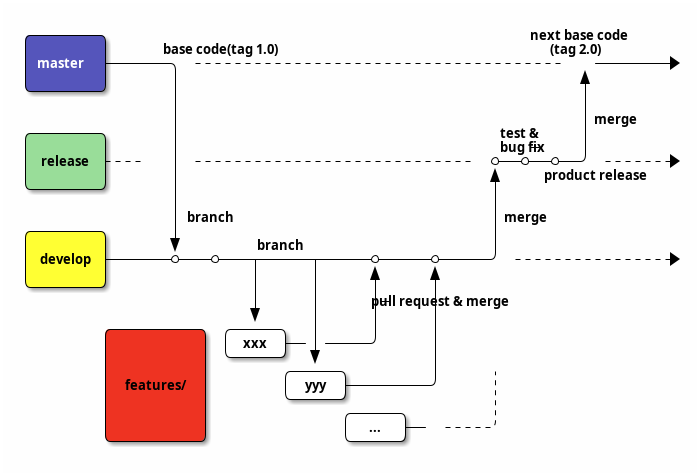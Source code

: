 @startditaa

/-------\                                          next base code
|       |  base code(tag 1.0)                      (tag 2.0)
|master +------\ -=------------------------------------ +-------->
|cBLU   |      |                                        ^
\-------/      |                                        |
               |                                        |
               |                                        |merge
/-------\      |                                test &  |
|       |      |                                bug-fix |
|release+--=-  | -=--------------------------- *--*--*--/ -=----->
|cGRE   |      |                               ^  product release
\-------/      |                               |
               |                               |
               |branch                         |merge
/-------\      |                               |              
|       |      v       branch                  |
|develop+------*---*---+-----+-----*-----*-----/ -=-------------->
|cYEL   |              |     |     ^     ^
\-------/              |     |     |     |
                       |     |  pull-request & merge
                       v     |     |     |
        /---------\ /-----\  |     |     |       
        |         | | xxx +--|-----/     |
        |         | \-----/  v           |   
        |         |       /-----\        |     |
        |features/|       | yyy +--------/     |
        |         |       \-----/              |
        |         |             /-----\        |
        |cRED     |             | ... +-- -=---/
        \---------/             \-----/
@endditaa
